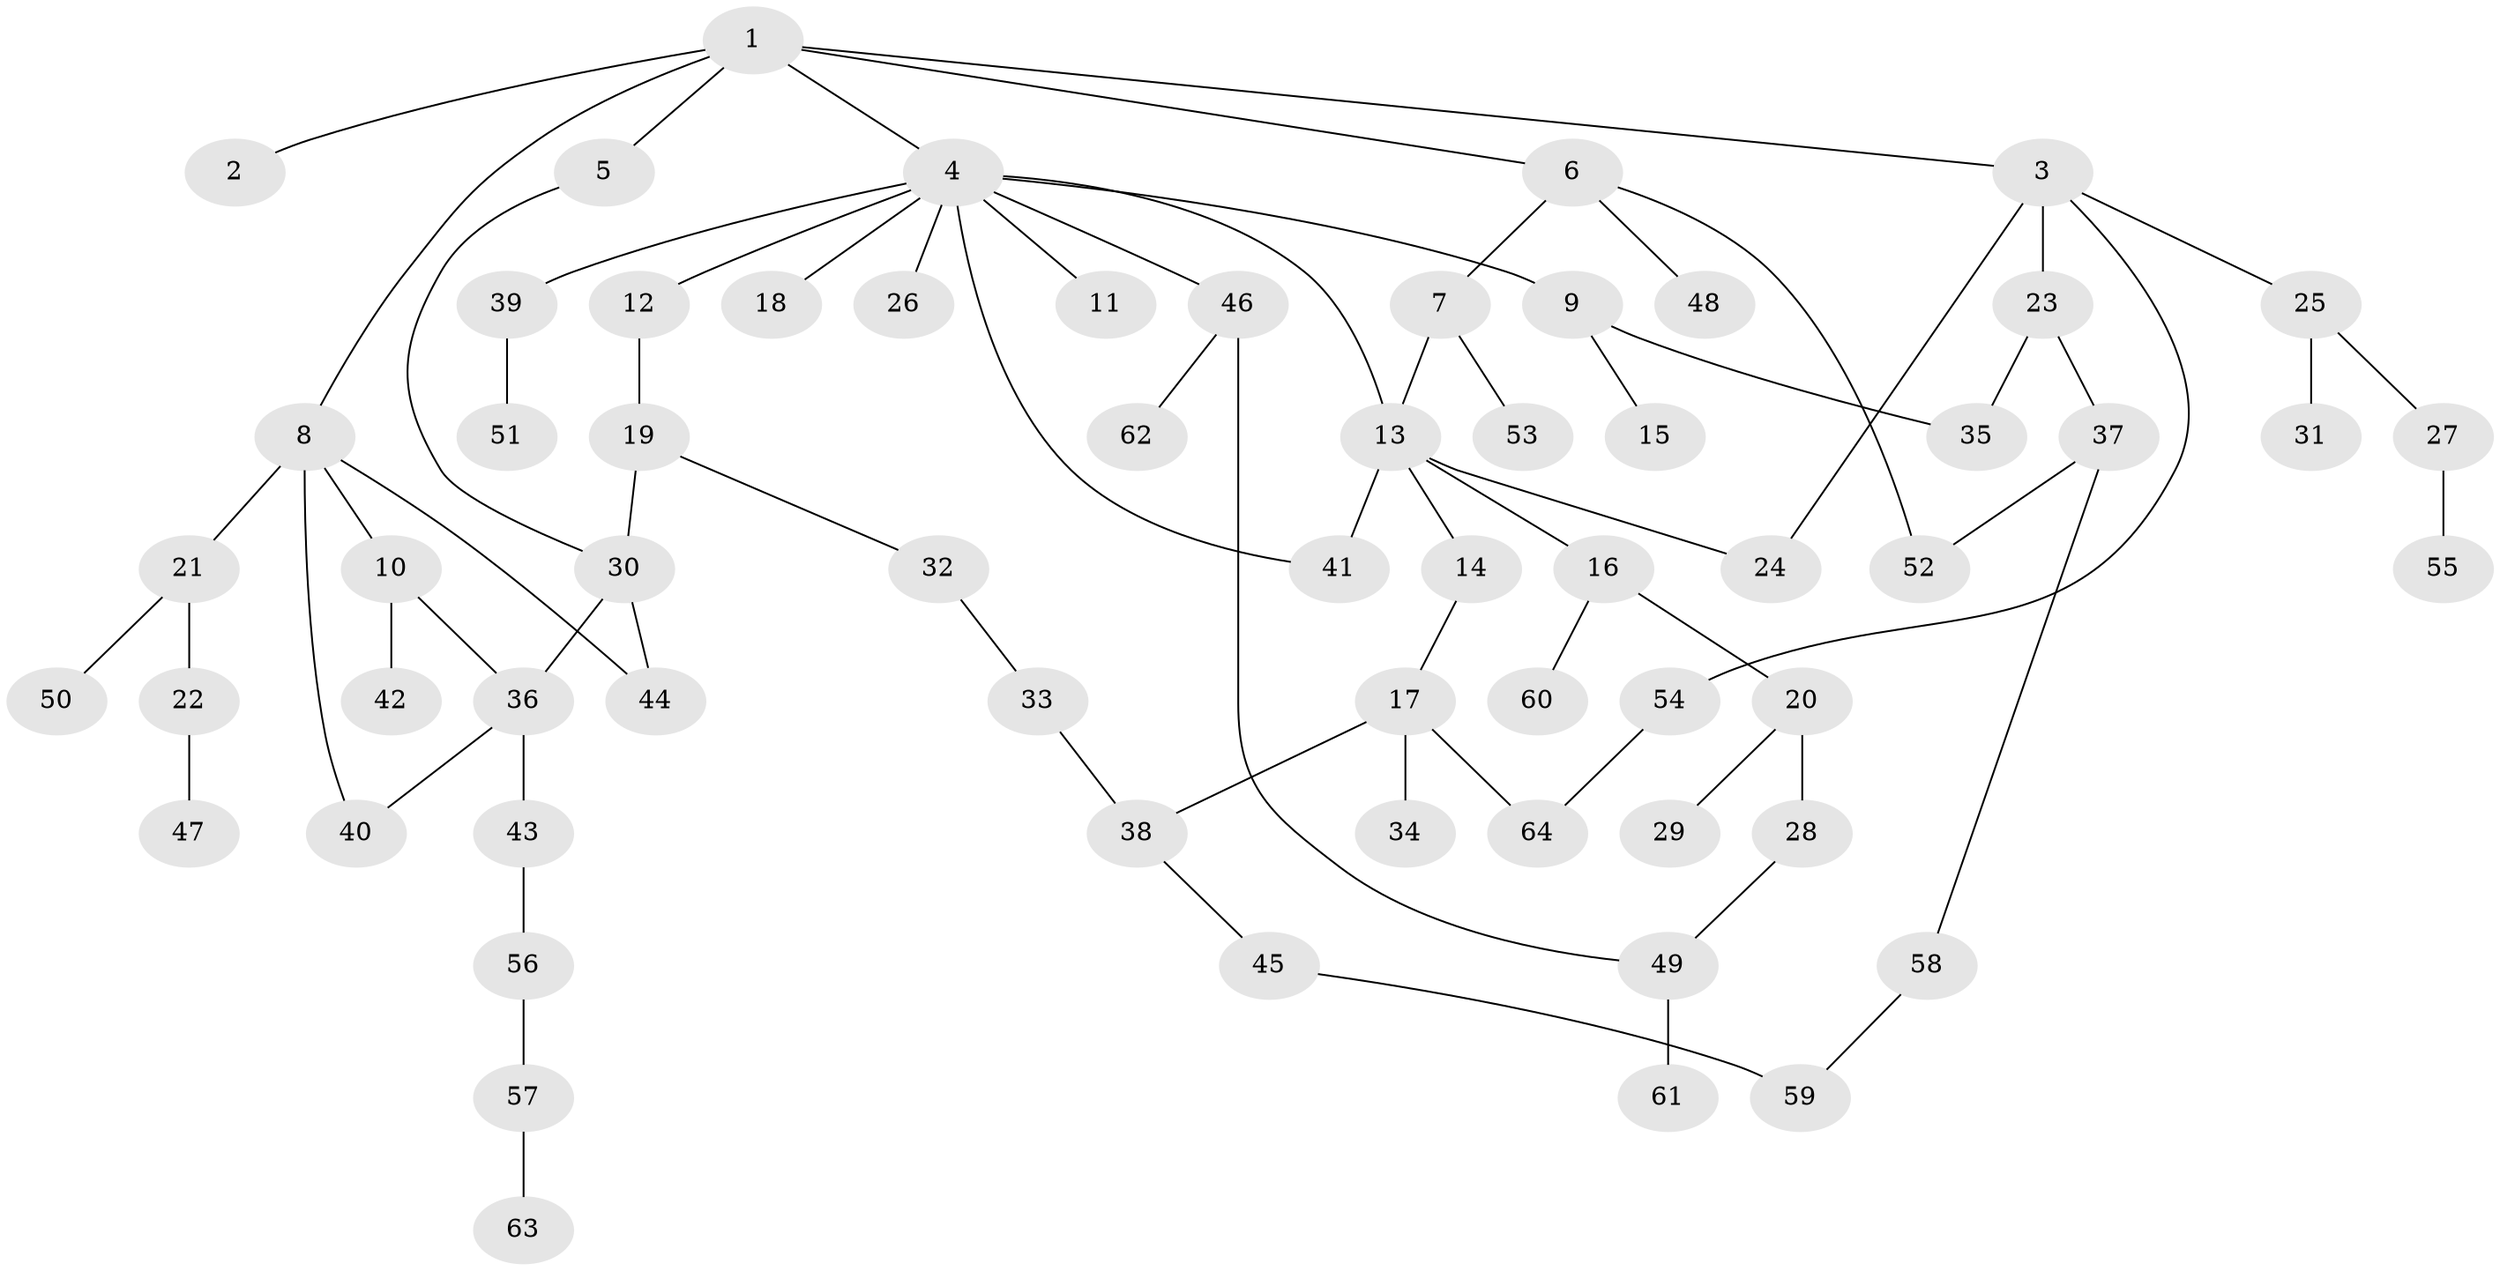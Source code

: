 // coarse degree distribution, {6: 0.0625, 1: 0.34375, 11: 0.03125, 2: 0.3125, 4: 0.125, 3: 0.09375, 5: 0.03125}
// Generated by graph-tools (version 1.1) at 2025/16/03/04/25 18:16:49]
// undirected, 64 vertices, 76 edges
graph export_dot {
graph [start="1"]
  node [color=gray90,style=filled];
  1;
  2;
  3;
  4;
  5;
  6;
  7;
  8;
  9;
  10;
  11;
  12;
  13;
  14;
  15;
  16;
  17;
  18;
  19;
  20;
  21;
  22;
  23;
  24;
  25;
  26;
  27;
  28;
  29;
  30;
  31;
  32;
  33;
  34;
  35;
  36;
  37;
  38;
  39;
  40;
  41;
  42;
  43;
  44;
  45;
  46;
  47;
  48;
  49;
  50;
  51;
  52;
  53;
  54;
  55;
  56;
  57;
  58;
  59;
  60;
  61;
  62;
  63;
  64;
  1 -- 2;
  1 -- 3;
  1 -- 4;
  1 -- 5;
  1 -- 6;
  1 -- 8;
  3 -- 23;
  3 -- 25;
  3 -- 54;
  3 -- 24;
  4 -- 9;
  4 -- 11;
  4 -- 12;
  4 -- 13;
  4 -- 18;
  4 -- 26;
  4 -- 39;
  4 -- 46;
  4 -- 41;
  5 -- 30;
  6 -- 7;
  6 -- 48;
  6 -- 52;
  7 -- 53;
  7 -- 13;
  8 -- 10;
  8 -- 21;
  8 -- 40;
  8 -- 44;
  9 -- 15;
  9 -- 35;
  10 -- 42;
  10 -- 36;
  12 -- 19;
  13 -- 14;
  13 -- 16;
  13 -- 24;
  13 -- 41;
  14 -- 17;
  16 -- 20;
  16 -- 60;
  17 -- 34;
  17 -- 64;
  17 -- 38;
  19 -- 32;
  19 -- 30;
  20 -- 28;
  20 -- 29;
  21 -- 22;
  21 -- 50;
  22 -- 47;
  23 -- 37;
  23 -- 35;
  25 -- 27;
  25 -- 31;
  27 -- 55;
  28 -- 49;
  30 -- 36;
  30 -- 44;
  32 -- 33;
  33 -- 38;
  36 -- 43;
  36 -- 40;
  37 -- 58;
  37 -- 52;
  38 -- 45;
  39 -- 51;
  43 -- 56;
  45 -- 59;
  46 -- 49;
  46 -- 62;
  49 -- 61;
  54 -- 64;
  56 -- 57;
  57 -- 63;
  58 -- 59;
}
